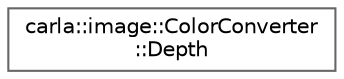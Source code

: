 digraph "类继承关系图"
{
 // INTERACTIVE_SVG=YES
 // LATEX_PDF_SIZE
  bgcolor="transparent";
  edge [fontname=Helvetica,fontsize=10,labelfontname=Helvetica,labelfontsize=10];
  node [fontname=Helvetica,fontsize=10,shape=box,height=0.2,width=0.4];
  rankdir="LR";
  Node0 [id="Node000000",label="carla::image::ColorConverter\l::Depth",height=0.2,width=0.4,color="grey40", fillcolor="white", style="filled",URL="$da/d4e/structcarla_1_1image_1_1ColorConverter_1_1Depth.html",tooltip=" "];
}
